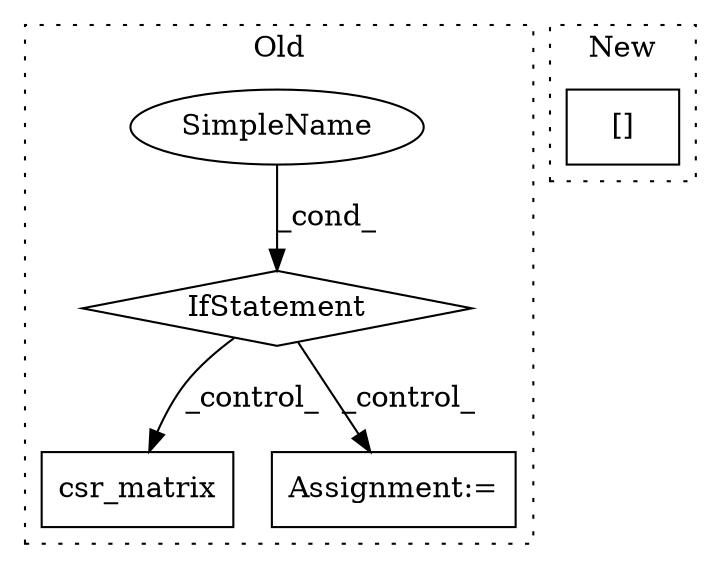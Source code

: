 digraph G {
subgraph cluster0 {
1 [label="csr_matrix" a="32" s="26283,26342" l="20,2" shape="box"];
3 [label="IfStatement" a="25" s="26228,26249" l="4,2" shape="diamond"];
4 [label="SimpleName" a="42" s="" l="" shape="ellipse"];
5 [label="Assignment:=" a="7" s="26477" l="1" shape="box"];
label = "Old";
style="dotted";
}
subgraph cluster1 {
2 [label="[]" a="2" s="26256,26279" l="14,1" shape="box"];
label = "New";
style="dotted";
}
3 -> 5 [label="_control_"];
3 -> 1 [label="_control_"];
4 -> 3 [label="_cond_"];
}